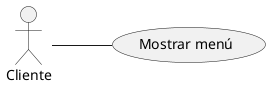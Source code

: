 @startuml
left to right direction
actor :Cliente:
usecase "Mostrar menú" as menu
:Cliente: -- menu
@enduml
